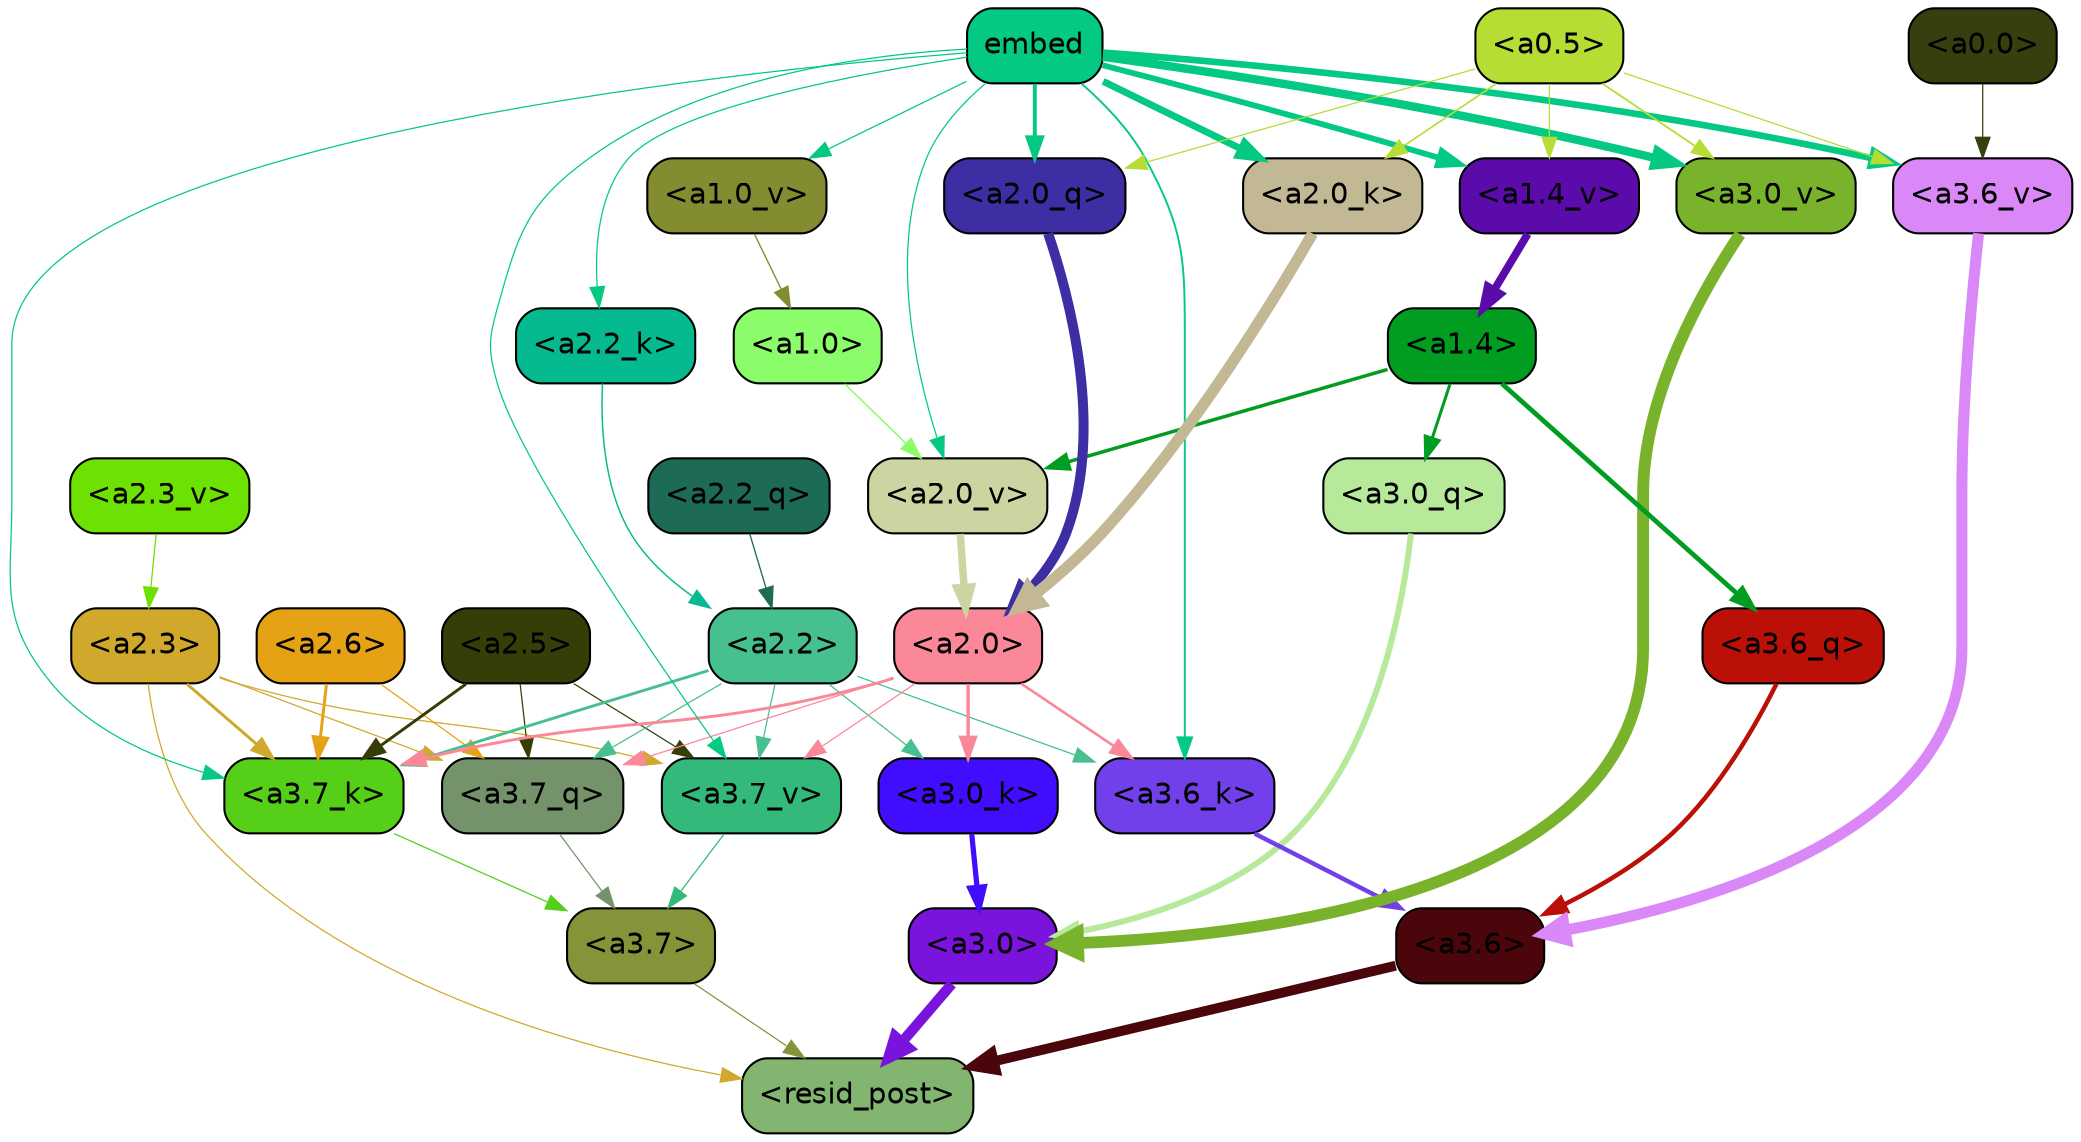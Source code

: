 strict digraph "" {
	graph [bgcolor=transparent,
		layout=dot,
		overlap=false,
		splines=true
	];
	"<a3.7>"	[color=black,
		fillcolor="#879338",
		fontname=Helvetica,
		shape=box,
		style="filled, rounded"];
	"<resid_post>"	[color=black,
		fillcolor="#82b670",
		fontname=Helvetica,
		shape=box,
		style="filled, rounded"];
	"<a3.7>" -> "<resid_post>"	[color="#879338",
		penwidth=0.6];
	"<a3.6>"	[color=black,
		fillcolor="#4a060b",
		fontname=Helvetica,
		shape=box,
		style="filled, rounded"];
	"<a3.6>" -> "<resid_post>"	[color="#4a060b",
		penwidth=4.749041676521301];
	"<a3.0>"	[color=black,
		fillcolor="#7a13dc",
		fontname=Helvetica,
		shape=box,
		style="filled, rounded"];
	"<a3.0>" -> "<resid_post>"	[color="#7a13dc",
		penwidth=5.004215121269226];
	"<a2.3>"	[color=black,
		fillcolor="#d0a92c",
		fontname=Helvetica,
		shape=box,
		style="filled, rounded"];
	"<a2.3>" -> "<resid_post>"	[color="#d0a92c",
		penwidth=0.6];
	"<a3.7_q>"	[color=black,
		fillcolor="#74936a",
		fontname=Helvetica,
		shape=box,
		style="filled, rounded"];
	"<a2.3>" -> "<a3.7_q>"	[color="#d0a92c",
		penwidth=0.6];
	"<a3.7_k>"	[color=black,
		fillcolor="#55cf17",
		fontname=Helvetica,
		shape=box,
		style="filled, rounded"];
	"<a2.3>" -> "<a3.7_k>"	[color="#d0a92c",
		penwidth=1.4391854107379913];
	"<a3.7_v>"	[color=black,
		fillcolor="#33ba7b",
		fontname=Helvetica,
		shape=box,
		style="filled, rounded"];
	"<a2.3>" -> "<a3.7_v>"	[color="#d0a92c",
		penwidth=0.6];
	"<a3.7_q>" -> "<a3.7>"	[color="#74936a",
		penwidth=0.6];
	"<a3.6_q>"	[color=black,
		fillcolor="#ba1007",
		fontname=Helvetica,
		shape=box,
		style="filled, rounded"];
	"<a3.6_q>" -> "<a3.6>"	[color="#ba1007",
		penwidth=2.160832464694977];
	"<a3.0_q>"	[color=black,
		fillcolor="#b6e99a",
		fontname=Helvetica,
		shape=box,
		style="filled, rounded"];
	"<a3.0_q>" -> "<a3.0>"	[color="#b6e99a",
		penwidth=2.870753765106201];
	"<a3.7_k>" -> "<a3.7>"	[color="#55cf17",
		penwidth=0.6];
	"<a3.6_k>"	[color=black,
		fillcolor="#7140eb",
		fontname=Helvetica,
		shape=box,
		style="filled, rounded"];
	"<a3.6_k>" -> "<a3.6>"	[color="#7140eb",
		penwidth=2.13908451795578];
	"<a3.0_k>"	[color=black,
		fillcolor="#420dfd",
		fontname=Helvetica,
		shape=box,
		style="filled, rounded"];
	"<a3.0_k>" -> "<a3.0>"	[color="#420dfd",
		penwidth=2.520303964614868];
	"<a3.7_v>" -> "<a3.7>"	[color="#33ba7b",
		penwidth=0.6];
	"<a3.6_v>"	[color=black,
		fillcolor="#da87f7",
		fontname=Helvetica,
		shape=box,
		style="filled, rounded"];
	"<a3.6_v>" -> "<a3.6>"	[color="#da87f7",
		penwidth=5.297133803367615];
	"<a3.0_v>"	[color=black,
		fillcolor="#79b32b",
		fontname=Helvetica,
		shape=box,
		style="filled, rounded"];
	"<a3.0_v>" -> "<a3.0>"	[color="#79b32b",
		penwidth=5.680712580680847];
	"<a2.6>"	[color=black,
		fillcolor="#e6a215",
		fontname=Helvetica,
		shape=box,
		style="filled, rounded"];
	"<a2.6>" -> "<a3.7_q>"	[color="#e6a215",
		penwidth=0.6];
	"<a2.6>" -> "<a3.7_k>"	[color="#e6a215",
		penwidth=1.4180794060230255];
	"<a2.5>"	[color=black,
		fillcolor="#353e07",
		fontname=Helvetica,
		shape=box,
		style="filled, rounded"];
	"<a2.5>" -> "<a3.7_q>"	[color="#353e07",
		penwidth=0.6];
	"<a2.5>" -> "<a3.7_k>"	[color="#353e07",
		penwidth=1.4281435310840607];
	"<a2.5>" -> "<a3.7_v>"	[color="#353e07",
		penwidth=0.6];
	"<a2.2>"	[color=black,
		fillcolor="#45c08e",
		fontname=Helvetica,
		shape=box,
		style="filled, rounded"];
	"<a2.2>" -> "<a3.7_q>"	[color="#45c08e",
		penwidth=0.6];
	"<a2.2>" -> "<a3.7_k>"	[color="#45c08e",
		penwidth=1.3982512056827545];
	"<a2.2>" -> "<a3.6_k>"	[color="#45c08e",
		penwidth=0.6];
	"<a2.2>" -> "<a3.0_k>"	[color="#45c08e",
		penwidth=0.6];
	"<a2.2>" -> "<a3.7_v>"	[color="#45c08e",
		penwidth=0.6];
	"<a2.0>"	[color=black,
		fillcolor="#fa8899",
		fontname=Helvetica,
		shape=box,
		style="filled, rounded"];
	"<a2.0>" -> "<a3.7_q>"	[color="#fa8899",
		penwidth=0.6];
	"<a2.0>" -> "<a3.7_k>"	[color="#fa8899",
		penwidth=1.404832512140274];
	"<a2.0>" -> "<a3.6_k>"	[color="#fa8899",
		penwidth=1.2708758115768433];
	"<a2.0>" -> "<a3.0_k>"	[color="#fa8899",
		penwidth=1.6207245588302612];
	"<a2.0>" -> "<a3.7_v>"	[color="#fa8899",
		penwidth=0.6];
	"<a1.4>"	[color=black,
		fillcolor="#019d21",
		fontname=Helvetica,
		shape=box,
		style="filled, rounded"];
	"<a1.4>" -> "<a3.6_q>"	[color="#019d21",
		penwidth=2.289449453353882];
	"<a1.4>" -> "<a3.0_q>"	[color="#019d21",
		penwidth=1.4600623846054077];
	"<a2.0_v>"	[color=black,
		fillcolor="#cbd5a2",
		fontname=Helvetica,
		shape=box,
		style="filled, rounded"];
	"<a1.4>" -> "<a2.0_v>"	[color="#019d21",
		penwidth=1.676277220249176];
	embed	[color=black,
		fillcolor="#03c982",
		fontname=Helvetica,
		shape=box,
		style="filled, rounded"];
	embed -> "<a3.7_k>"	[color="#03c982",
		penwidth=0.6];
	embed -> "<a3.6_k>"	[color="#03c982",
		penwidth=0.9291638135910034];
	embed -> "<a3.7_v>"	[color="#03c982",
		penwidth=0.6];
	embed -> "<a3.6_v>"	[color="#03c982",
		penwidth=3.1808209121227264];
	embed -> "<a3.0_v>"	[color="#03c982",
		penwidth=4.036660343408585];
	"<a2.0_q>"	[color=black,
		fillcolor="#3e2ea3",
		fontname=Helvetica,
		shape=box,
		style="filled, rounded"];
	embed -> "<a2.0_q>"	[color="#03c982",
		penwidth=1.8821641206741333];
	"<a2.2_k>"	[color=black,
		fillcolor="#06ba90",
		fontname=Helvetica,
		shape=box,
		style="filled, rounded"];
	embed -> "<a2.2_k>"	[color="#03c982",
		penwidth=0.6];
	"<a2.0_k>"	[color=black,
		fillcolor="#c2b994",
		fontname=Helvetica,
		shape=box,
		style="filled, rounded"];
	embed -> "<a2.0_k>"	[color="#03c982",
		penwidth=3.3375256061553955];
	embed -> "<a2.0_v>"	[color="#03c982",
		penwidth=0.6];
	"<a1.4_v>"	[color=black,
		fillcolor="#5b0ba9",
		fontname=Helvetica,
		shape=box,
		style="filled, rounded"];
	embed -> "<a1.4_v>"	[color="#03c982",
		penwidth=2.7935529947280884];
	"<a1.0_v>"	[color=black,
		fillcolor="#838c31",
		fontname=Helvetica,
		shape=box,
		style="filled, rounded"];
	embed -> "<a1.0_v>"	[color="#03c982",
		penwidth=0.6];
	"<a0.5>"	[color=black,
		fillcolor="#b5dd33",
		fontname=Helvetica,
		shape=box,
		style="filled, rounded"];
	"<a0.5>" -> "<a3.6_v>"	[color="#b5dd33",
		penwidth=0.6];
	"<a0.5>" -> "<a3.0_v>"	[color="#b5dd33",
		penwidth=0.8798569142818451];
	"<a0.5>" -> "<a2.0_q>"	[color="#b5dd33",
		penwidth=0.6];
	"<a0.5>" -> "<a2.0_k>"	[color="#b5dd33",
		penwidth=0.7782440185546875];
	"<a0.5>" -> "<a1.4_v>"	[color="#b5dd33",
		penwidth=0.6];
	"<a0.0>"	[color=black,
		fillcolor="#36400e",
		fontname=Helvetica,
		shape=box,
		style="filled, rounded"];
	"<a0.0>" -> "<a3.6_v>"	[color="#36400e",
		penwidth=0.6];
	"<a2.2_q>"	[color=black,
		fillcolor="#1d6b57",
		fontname=Helvetica,
		shape=box,
		style="filled, rounded"];
	"<a2.2_q>" -> "<a2.2>"	[color="#1d6b57",
		penwidth=0.6392357051372528];
	"<a2.0_q>" -> "<a2.0>"	[color="#3e2ea3",
		penwidth=4.795779317617416];
	"<a2.2_k>" -> "<a2.2>"	[color="#06ba90",
		penwidth=0.7060726433992386];
	"<a2.0_k>" -> "<a2.0>"	[color="#c2b994",
		penwidth=5.401692286133766];
	"<a2.3_v>"	[color=black,
		fillcolor="#6de101",
		fontname=Helvetica,
		shape=box,
		style="filled, rounded"];
	"<a2.3_v>" -> "<a2.3>"	[color="#6de101",
		penwidth=0.6];
	"<a2.0_v>" -> "<a2.0>"	[color="#cbd5a2",
		penwidth=3.56003999710083];
	"<a1.0>"	[color=black,
		fillcolor="#8cfd6a",
		fontname=Helvetica,
		shape=box,
		style="filled, rounded"];
	"<a1.0>" -> "<a2.0_v>"	[color="#8cfd6a",
		penwidth=0.7355214953422546];
	"<a1.4_v>" -> "<a1.4>"	[color="#5b0ba9",
		penwidth=3.7673035860061646];
	"<a1.0_v>" -> "<a1.0>"	[color="#838c31",
		penwidth=0.6493047475814819];
}

